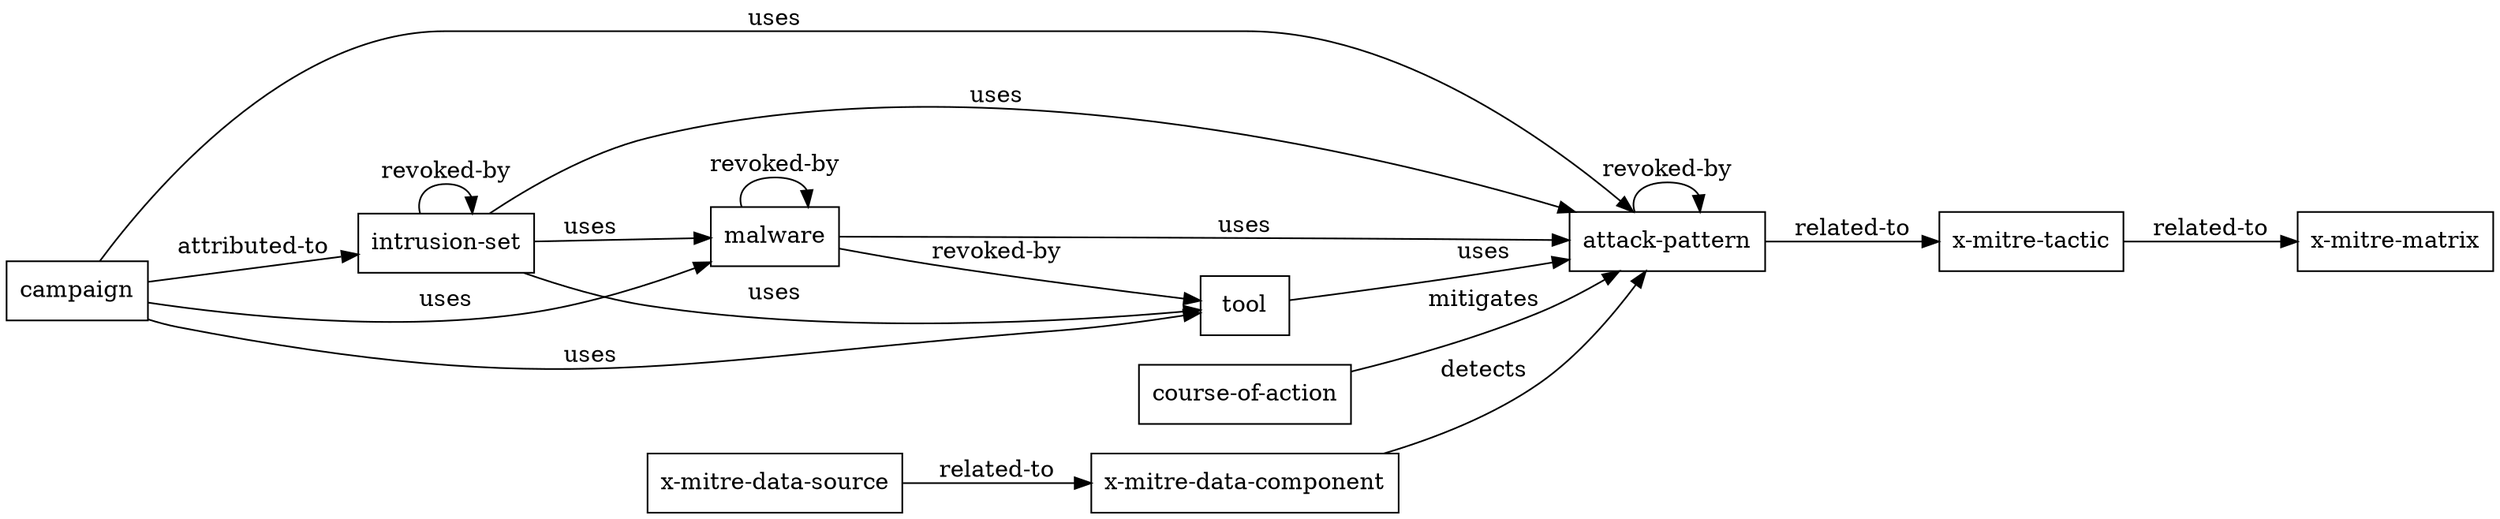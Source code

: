digraph G {
    rankdir=LR;
    node [shape=box];
    "attack-pattern" -> "attack-pattern" [label="revoked-by"];
    "attack-pattern" -> "x-mitre-tactic" [label="related-to"];
    "campaign" -> "attack-pattern" [label="uses"];
    "campaign" -> "intrusion-set" [label="attributed-to"];
    "campaign" -> "malware" [label="uses"];
    "campaign" -> "tool" [label="uses"];
    "course-of-action" -> "attack-pattern" [label="mitigates"];
    "intrusion-set" -> "attack-pattern" [label="uses"];
    "intrusion-set" -> "malware" [label="uses"];
    "intrusion-set" -> "tool" [label="uses"];
    "intrusion-set" -> "intrusion-set" [label="revoked-by"];
    "malware" -> "attack-pattern" [label="uses"];
    "malware" -> "malware" [label="revoked-by"];
    "malware" -> "tool" [label="revoked-by"];
    "tool" -> "attack-pattern" [label="uses"];
    "x-mitre-data-component" -> "attack-pattern" [label="detects"];
    "x-mitre-data-source" -> "x-mitre-data-component" [label="related-to"];
    "x-mitre-tactic" -> "x-mitre-matrix" [label="related-to"];
}
